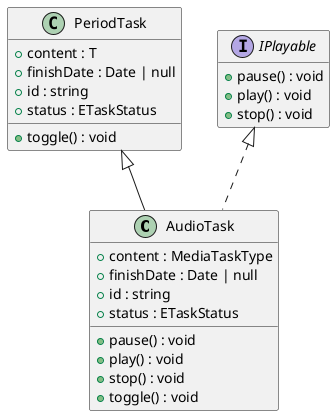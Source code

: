 @startuml
hide empty methods
hide empty fields
class "AudioTask" {
    +content : MediaTaskType
    +finishDate : Date | null
    +id : string
    +status : ETaskStatus
    +pause() : void
    +play() : void
    +stop() : void
    +toggle() : void
}
class "PeriodTask" {
    +content : T
    +finishDate : Date | null
    +id : string
    +status : ETaskStatus
    +toggle() : void
}
"PeriodTask" <|-- "AudioTask"
interface "IPlayable" {
    +pause() : void
    +play() : void
    +stop() : void
}
"IPlayable" <|.. "AudioTask"
@enduml